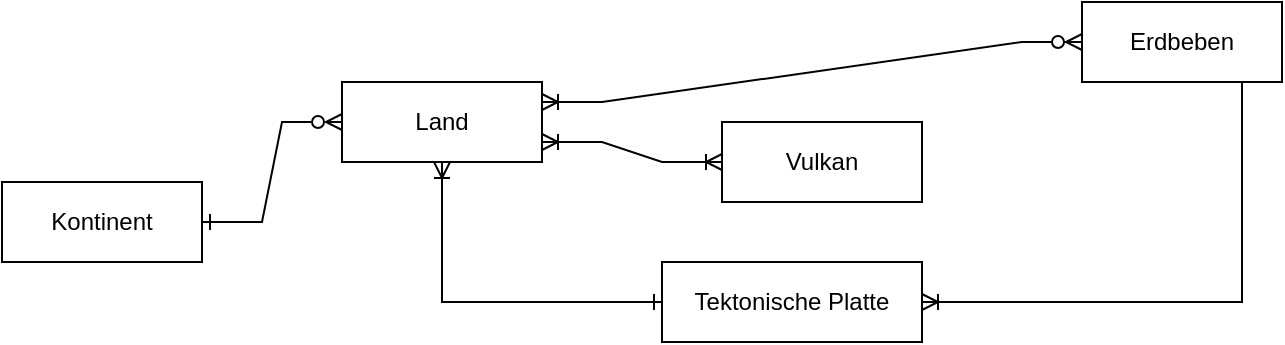 <mxfile version="25.0.1" pages="2">
  <diagram id="R2lEEEUBdFMjLlhIrx00" name="Page-1">
    <mxGraphModel dx="1434" dy="790" grid="1" gridSize="10" guides="1" tooltips="1" connect="1" arrows="1" fold="1" page="1" pageScale="1" pageWidth="850" pageHeight="1100" math="0" shadow="0" extFonts="Permanent Marker^https://fonts.googleapis.com/css?family=Permanent+Marker">
      <root>
        <mxCell id="0" />
        <mxCell id="1" parent="0" />
        <mxCell id="qEsXxbuKAK9Z8JghHyes-1" value="Kontinent" style="whiteSpace=wrap;html=1;align=center;" parent="1" vertex="1">
          <mxGeometry x="90" y="140" width="100" height="40" as="geometry" />
        </mxCell>
        <mxCell id="qEsXxbuKAK9Z8JghHyes-2" value="Erdbeben" style="whiteSpace=wrap;html=1;align=center;" parent="1" vertex="1">
          <mxGeometry x="630" y="50" width="100" height="40" as="geometry" />
        </mxCell>
        <mxCell id="qEsXxbuKAK9Z8JghHyes-11" value="Tektonische Platte" style="whiteSpace=wrap;html=1;align=center;" parent="1" vertex="1">
          <mxGeometry x="420" y="180" width="130" height="40" as="geometry" />
        </mxCell>
        <mxCell id="qEsXxbuKAK9Z8JghHyes-12" value="Land" style="whiteSpace=wrap;html=1;align=center;" parent="1" vertex="1">
          <mxGeometry x="260" y="90" width="100" height="40" as="geometry" />
        </mxCell>
        <mxCell id="qEsXxbuKAK9Z8JghHyes-13" value="Vulkan" style="whiteSpace=wrap;html=1;align=center;" parent="1" vertex="1">
          <mxGeometry x="450" y="110" width="100" height="40" as="geometry" />
        </mxCell>
        <mxCell id="qEsXxbuKAK9Z8JghHyes-14" value="" style="edgeStyle=entityRelationEdgeStyle;fontSize=12;html=1;endArrow=ERzeroToMany;endFill=0;rounded=0;entryX=0;entryY=0.5;entryDx=0;entryDy=0;startArrow=ERone;startFill=0;" parent="1" target="qEsXxbuKAK9Z8JghHyes-12" edge="1">
          <mxGeometry width="100" height="100" relative="1" as="geometry">
            <mxPoint x="190" y="160" as="sourcePoint" />
            <mxPoint x="470" y="120" as="targetPoint" />
          </mxGeometry>
        </mxCell>
        <mxCell id="qEsXxbuKAK9Z8JghHyes-15" value="" style="edgeStyle=entityRelationEdgeStyle;fontSize=12;html=1;endArrow=ERzeroToMany;endFill=1;rounded=0;exitX=1;exitY=0.25;exitDx=0;exitDy=0;entryX=0;entryY=0.5;entryDx=0;entryDy=0;startArrow=ERoneToMany;startFill=0;" parent="1" source="qEsXxbuKAK9Z8JghHyes-12" target="qEsXxbuKAK9Z8JghHyes-2" edge="1">
          <mxGeometry width="100" height="100" relative="1" as="geometry">
            <mxPoint x="360" y="110" as="sourcePoint" />
            <mxPoint x="430" y="60" as="targetPoint" />
            <Array as="points">
              <mxPoint x="400" y="95" />
            </Array>
          </mxGeometry>
        </mxCell>
        <mxCell id="qEsXxbuKAK9Z8JghHyes-16" value="" style="edgeStyle=entityRelationEdgeStyle;fontSize=12;html=1;endArrow=ERoneToMany;startArrow=ERoneToMany;rounded=0;entryX=0;entryY=0.5;entryDx=0;entryDy=0;exitX=1;exitY=0.75;exitDx=0;exitDy=0;startFill=0;endFill=0;" parent="1" source="qEsXxbuKAK9Z8JghHyes-12" target="qEsXxbuKAK9Z8JghHyes-13" edge="1">
          <mxGeometry width="100" height="100" relative="1" as="geometry">
            <mxPoint x="360" y="110" as="sourcePoint" />
            <mxPoint x="470" y="120" as="targetPoint" />
          </mxGeometry>
        </mxCell>
        <mxCell id="qEsXxbuKAK9Z8JghHyes-19" value="" style="edgeStyle=entityRelationEdgeStyle;fontSize=12;html=1;endArrow=ERoneToMany;rounded=0;entryX=1;entryY=0.5;entryDx=0;entryDy=0;" parent="1" target="qEsXxbuKAK9Z8JghHyes-11" edge="1">
          <mxGeometry width="100" height="100" relative="1" as="geometry">
            <mxPoint x="680" y="90" as="sourcePoint" />
            <mxPoint x="470" y="120" as="targetPoint" />
          </mxGeometry>
        </mxCell>
        <mxCell id="qEsXxbuKAK9Z8JghHyes-20" value="" style="edgeStyle=orthogonalEdgeStyle;fontSize=12;html=1;endArrow=ERone;endFill=1;rounded=0;entryX=0;entryY=0.5;entryDx=0;entryDy=0;startArrow=ERoneToMany;startFill=0;exitX=0.5;exitY=1;exitDx=0;exitDy=0;" parent="1" source="qEsXxbuKAK9Z8JghHyes-12" target="qEsXxbuKAK9Z8JghHyes-11" edge="1">
          <mxGeometry width="100" height="100" relative="1" as="geometry">
            <mxPoint x="300" y="150" as="sourcePoint" />
            <mxPoint x="470" y="120" as="targetPoint" />
          </mxGeometry>
        </mxCell>
      </root>
    </mxGraphModel>
  </diagram>
  <diagram id="IoZfK5xxlQvW1gmnpVsk" name="Page-2">
    <mxGraphModel dx="1434" dy="790" grid="1" gridSize="10" guides="1" tooltips="1" connect="1" arrows="1" fold="1" page="1" pageScale="1" pageWidth="850" pageHeight="1100" math="0" shadow="0">
      <root>
        <mxCell id="0" />
        <mxCell id="1" parent="0" />
        <mxCell id="6RDckkp8SDs_2lD_j28F-1" value="Kontinent" style="shape=table;startSize=30;container=1;collapsible=1;childLayout=tableLayout;fixedRows=1;rowLines=0;fontStyle=1;align=center;resizeLast=1;html=1;" vertex="1" parent="1">
          <mxGeometry x="60" y="90" width="180" height="150" as="geometry" />
        </mxCell>
        <mxCell id="6RDckkp8SDs_2lD_j28F-2" value="" style="shape=tableRow;horizontal=0;startSize=0;swimlaneHead=0;swimlaneBody=0;fillColor=none;collapsible=0;dropTarget=0;points=[[0,0.5],[1,0.5]];portConstraint=eastwest;top=0;left=0;right=0;bottom=1;" vertex="1" parent="6RDckkp8SDs_2lD_j28F-1">
          <mxGeometry y="30" width="180" height="30" as="geometry" />
        </mxCell>
        <mxCell id="6RDckkp8SDs_2lD_j28F-3" value="PK" style="shape=partialRectangle;connectable=0;fillColor=none;top=0;left=0;bottom=0;right=0;fontStyle=1;overflow=hidden;whiteSpace=wrap;html=1;" vertex="1" parent="6RDckkp8SDs_2lD_j28F-2">
          <mxGeometry width="30" height="30" as="geometry">
            <mxRectangle width="30" height="30" as="alternateBounds" />
          </mxGeometry>
        </mxCell>
        <mxCell id="6RDckkp8SDs_2lD_j28F-4" value="kontinent_id" style="shape=partialRectangle;connectable=0;fillColor=none;top=0;left=0;bottom=0;right=0;align=left;spacingLeft=6;fontStyle=5;overflow=hidden;whiteSpace=wrap;html=1;" vertex="1" parent="6RDckkp8SDs_2lD_j28F-2">
          <mxGeometry x="30" width="150" height="30" as="geometry">
            <mxRectangle width="150" height="30" as="alternateBounds" />
          </mxGeometry>
        </mxCell>
        <mxCell id="6RDckkp8SDs_2lD_j28F-5" value="" style="shape=tableRow;horizontal=0;startSize=0;swimlaneHead=0;swimlaneBody=0;fillColor=none;collapsible=0;dropTarget=0;points=[[0,0.5],[1,0.5]];portConstraint=eastwest;top=0;left=0;right=0;bottom=0;" vertex="1" parent="6RDckkp8SDs_2lD_j28F-1">
          <mxGeometry y="60" width="180" height="30" as="geometry" />
        </mxCell>
        <mxCell id="6RDckkp8SDs_2lD_j28F-6" value="" style="shape=partialRectangle;connectable=0;fillColor=none;top=0;left=0;bottom=0;right=0;editable=1;overflow=hidden;whiteSpace=wrap;html=1;" vertex="1" parent="6RDckkp8SDs_2lD_j28F-5">
          <mxGeometry width="30" height="30" as="geometry">
            <mxRectangle width="30" height="30" as="alternateBounds" />
          </mxGeometry>
        </mxCell>
        <mxCell id="6RDckkp8SDs_2lD_j28F-7" value="name" style="shape=partialRectangle;connectable=0;fillColor=none;top=0;left=0;bottom=0;right=0;align=left;spacingLeft=6;overflow=hidden;whiteSpace=wrap;html=1;" vertex="1" parent="6RDckkp8SDs_2lD_j28F-5">
          <mxGeometry x="30" width="150" height="30" as="geometry">
            <mxRectangle width="150" height="30" as="alternateBounds" />
          </mxGeometry>
        </mxCell>
        <mxCell id="6RDckkp8SDs_2lD_j28F-8" value="" style="shape=tableRow;horizontal=0;startSize=0;swimlaneHead=0;swimlaneBody=0;fillColor=none;collapsible=0;dropTarget=0;points=[[0,0.5],[1,0.5]];portConstraint=eastwest;top=0;left=0;right=0;bottom=0;" vertex="1" parent="6RDckkp8SDs_2lD_j28F-1">
          <mxGeometry y="90" width="180" height="30" as="geometry" />
        </mxCell>
        <mxCell id="6RDckkp8SDs_2lD_j28F-9" value="" style="shape=partialRectangle;connectable=0;fillColor=none;top=0;left=0;bottom=0;right=0;editable=1;overflow=hidden;whiteSpace=wrap;html=1;" vertex="1" parent="6RDckkp8SDs_2lD_j28F-8">
          <mxGeometry width="30" height="30" as="geometry">
            <mxRectangle width="30" height="30" as="alternateBounds" />
          </mxGeometry>
        </mxCell>
        <mxCell id="6RDckkp8SDs_2lD_j28F-10" value="groesse" style="shape=partialRectangle;connectable=0;fillColor=none;top=0;left=0;bottom=0;right=0;align=left;spacingLeft=6;overflow=hidden;whiteSpace=wrap;html=1;" vertex="1" parent="6RDckkp8SDs_2lD_j28F-8">
          <mxGeometry x="30" width="150" height="30" as="geometry">
            <mxRectangle width="150" height="30" as="alternateBounds" />
          </mxGeometry>
        </mxCell>
        <mxCell id="6RDckkp8SDs_2lD_j28F-11" value="" style="shape=tableRow;horizontal=0;startSize=0;swimlaneHead=0;swimlaneBody=0;fillColor=none;collapsible=0;dropTarget=0;points=[[0,0.5],[1,0.5]];portConstraint=eastwest;top=0;left=0;right=0;bottom=0;" vertex="1" parent="6RDckkp8SDs_2lD_j28F-1">
          <mxGeometry y="120" width="180" height="30" as="geometry" />
        </mxCell>
        <mxCell id="6RDckkp8SDs_2lD_j28F-12" value="" style="shape=partialRectangle;connectable=0;fillColor=none;top=0;left=0;bottom=0;right=0;editable=1;overflow=hidden;whiteSpace=wrap;html=1;" vertex="1" parent="6RDckkp8SDs_2lD_j28F-11">
          <mxGeometry width="30" height="30" as="geometry">
            <mxRectangle width="30" height="30" as="alternateBounds" />
          </mxGeometry>
        </mxCell>
        <mxCell id="6RDckkp8SDs_2lD_j28F-13" value="" style="shape=partialRectangle;connectable=0;fillColor=none;top=0;left=0;bottom=0;right=0;align=left;spacingLeft=6;overflow=hidden;whiteSpace=wrap;html=1;" vertex="1" parent="6RDckkp8SDs_2lD_j28F-11">
          <mxGeometry x="30" width="150" height="30" as="geometry">
            <mxRectangle width="150" height="30" as="alternateBounds" />
          </mxGeometry>
        </mxCell>
        <mxCell id="6RDckkp8SDs_2lD_j28F-14" value="Land" style="shape=table;startSize=30;container=1;collapsible=1;childLayout=tableLayout;fixedRows=1;rowLines=0;fontStyle=1;align=center;resizeLast=1;html=1;" vertex="1" parent="1">
          <mxGeometry x="340" y="70" width="180" height="180" as="geometry" />
        </mxCell>
        <mxCell id="6RDckkp8SDs_2lD_j28F-15" value="" style="shape=tableRow;horizontal=0;startSize=0;swimlaneHead=0;swimlaneBody=0;fillColor=none;collapsible=0;dropTarget=0;points=[[0,0.5],[1,0.5]];portConstraint=eastwest;top=0;left=0;right=0;bottom=1;" vertex="1" parent="6RDckkp8SDs_2lD_j28F-14">
          <mxGeometry y="30" width="180" height="30" as="geometry" />
        </mxCell>
        <mxCell id="6RDckkp8SDs_2lD_j28F-16" value="PK" style="shape=partialRectangle;connectable=0;fillColor=none;top=0;left=0;bottom=0;right=0;fontStyle=1;overflow=hidden;whiteSpace=wrap;html=1;" vertex="1" parent="6RDckkp8SDs_2lD_j28F-15">
          <mxGeometry width="30" height="30" as="geometry">
            <mxRectangle width="30" height="30" as="alternateBounds" />
          </mxGeometry>
        </mxCell>
        <mxCell id="6RDckkp8SDs_2lD_j28F-17" value="land_id" style="shape=partialRectangle;connectable=0;fillColor=none;top=0;left=0;bottom=0;right=0;align=left;spacingLeft=6;fontStyle=5;overflow=hidden;whiteSpace=wrap;html=1;" vertex="1" parent="6RDckkp8SDs_2lD_j28F-15">
          <mxGeometry x="30" width="150" height="30" as="geometry">
            <mxRectangle width="150" height="30" as="alternateBounds" />
          </mxGeometry>
        </mxCell>
        <mxCell id="6RDckkp8SDs_2lD_j28F-18" value="" style="shape=tableRow;horizontal=0;startSize=0;swimlaneHead=0;swimlaneBody=0;fillColor=none;collapsible=0;dropTarget=0;points=[[0,0.5],[1,0.5]];portConstraint=eastwest;top=0;left=0;right=0;bottom=0;" vertex="1" parent="6RDckkp8SDs_2lD_j28F-14">
          <mxGeometry y="60" width="180" height="30" as="geometry" />
        </mxCell>
        <mxCell id="6RDckkp8SDs_2lD_j28F-19" value="" style="shape=partialRectangle;connectable=0;fillColor=none;top=0;left=0;bottom=0;right=0;editable=1;overflow=hidden;whiteSpace=wrap;html=1;" vertex="1" parent="6RDckkp8SDs_2lD_j28F-18">
          <mxGeometry width="30" height="30" as="geometry">
            <mxRectangle width="30" height="30" as="alternateBounds" />
          </mxGeometry>
        </mxCell>
        <mxCell id="6RDckkp8SDs_2lD_j28F-20" value="name" style="shape=partialRectangle;connectable=0;fillColor=none;top=0;left=0;bottom=0;right=0;align=left;spacingLeft=6;overflow=hidden;whiteSpace=wrap;html=1;" vertex="1" parent="6RDckkp8SDs_2lD_j28F-18">
          <mxGeometry x="30" width="150" height="30" as="geometry">
            <mxRectangle width="150" height="30" as="alternateBounds" />
          </mxGeometry>
        </mxCell>
        <mxCell id="6RDckkp8SDs_2lD_j28F-21" value="" style="shape=tableRow;horizontal=0;startSize=0;swimlaneHead=0;swimlaneBody=0;fillColor=none;collapsible=0;dropTarget=0;points=[[0,0.5],[1,0.5]];portConstraint=eastwest;top=0;left=0;right=0;bottom=0;" vertex="1" parent="6RDckkp8SDs_2lD_j28F-14">
          <mxGeometry y="90" width="180" height="30" as="geometry" />
        </mxCell>
        <mxCell id="6RDckkp8SDs_2lD_j28F-22" value="" style="shape=partialRectangle;connectable=0;fillColor=none;top=0;left=0;bottom=0;right=0;editable=1;overflow=hidden;whiteSpace=wrap;html=1;" vertex="1" parent="6RDckkp8SDs_2lD_j28F-21">
          <mxGeometry width="30" height="30" as="geometry">
            <mxRectangle width="30" height="30" as="alternateBounds" />
          </mxGeometry>
        </mxCell>
        <mxCell id="6RDckkp8SDs_2lD_j28F-23" value="flaeche" style="shape=partialRectangle;connectable=0;fillColor=none;top=0;left=0;bottom=0;right=0;align=left;spacingLeft=6;overflow=hidden;whiteSpace=wrap;html=1;" vertex="1" parent="6RDckkp8SDs_2lD_j28F-21">
          <mxGeometry x="30" width="150" height="30" as="geometry">
            <mxRectangle width="150" height="30" as="alternateBounds" />
          </mxGeometry>
        </mxCell>
        <mxCell id="6RDckkp8SDs_2lD_j28F-24" value="" style="shape=tableRow;horizontal=0;startSize=0;swimlaneHead=0;swimlaneBody=0;fillColor=none;collapsible=0;dropTarget=0;points=[[0,0.5],[1,0.5]];portConstraint=eastwest;top=0;left=0;right=0;bottom=0;" vertex="1" parent="6RDckkp8SDs_2lD_j28F-14">
          <mxGeometry y="120" width="180" height="30" as="geometry" />
        </mxCell>
        <mxCell id="6RDckkp8SDs_2lD_j28F-25" value="" style="shape=partialRectangle;connectable=0;fillColor=none;top=0;left=0;bottom=0;right=0;editable=1;overflow=hidden;whiteSpace=wrap;html=1;" vertex="1" parent="6RDckkp8SDs_2lD_j28F-24">
          <mxGeometry width="30" height="30" as="geometry">
            <mxRectangle width="30" height="30" as="alternateBounds" />
          </mxGeometry>
        </mxCell>
        <mxCell id="6RDckkp8SDs_2lD_j28F-26" value="kontinent_id" style="shape=partialRectangle;connectable=0;fillColor=none;top=0;left=0;bottom=0;right=0;align=left;spacingLeft=6;overflow=hidden;whiteSpace=wrap;html=1;" vertex="1" parent="6RDckkp8SDs_2lD_j28F-24">
          <mxGeometry x="30" width="150" height="30" as="geometry">
            <mxRectangle width="150" height="30" as="alternateBounds" />
          </mxGeometry>
        </mxCell>
        <mxCell id="6RDckkp8SDs_2lD_j28F-27" value="" style="edgeStyle=entityRelationEdgeStyle;fontSize=12;html=1;endArrow=ERzeroToMany;endFill=0;rounded=0;startArrow=ERone;startFill=0;" edge="1" parent="1">
          <mxGeometry width="100" height="100" relative="1" as="geometry">
            <mxPoint x="240" y="140" as="sourcePoint" />
            <mxPoint x="340" y="210" as="targetPoint" />
          </mxGeometry>
        </mxCell>
        <mxCell id="6RDckkp8SDs_2lD_j28F-28" value="FK" style="shape=partialRectangle;connectable=0;fillColor=none;top=0;left=0;bottom=0;right=0;fontStyle=1;overflow=hidden;whiteSpace=wrap;html=1;" vertex="1" parent="1">
          <mxGeometry x="340" y="190" width="30" height="30" as="geometry">
            <mxRectangle width="30" height="30" as="alternateBounds" />
          </mxGeometry>
        </mxCell>
        <mxCell id="6RDckkp8SDs_2lD_j28F-29" value="Tektonische Platte" style="shape=table;startSize=30;container=1;collapsible=1;childLayout=tableLayout;fixedRows=1;rowLines=0;fontStyle=1;align=center;resizeLast=1;html=1;" vertex="1" parent="1">
          <mxGeometry x="430" y="400" width="180" height="150" as="geometry" />
        </mxCell>
        <mxCell id="6RDckkp8SDs_2lD_j28F-30" value="" style="shape=tableRow;horizontal=0;startSize=0;swimlaneHead=0;swimlaneBody=0;fillColor=none;collapsible=0;dropTarget=0;points=[[0,0.5],[1,0.5]];portConstraint=eastwest;top=0;left=0;right=0;bottom=1;" vertex="1" parent="6RDckkp8SDs_2lD_j28F-29">
          <mxGeometry y="30" width="180" height="30" as="geometry" />
        </mxCell>
        <mxCell id="6RDckkp8SDs_2lD_j28F-31" value="PK" style="shape=partialRectangle;connectable=0;fillColor=none;top=0;left=0;bottom=0;right=0;fontStyle=1;overflow=hidden;whiteSpace=wrap;html=1;" vertex="1" parent="6RDckkp8SDs_2lD_j28F-30">
          <mxGeometry width="30" height="30" as="geometry">
            <mxRectangle width="30" height="30" as="alternateBounds" />
          </mxGeometry>
        </mxCell>
        <mxCell id="6RDckkp8SDs_2lD_j28F-32" value="tektonische_platte_id" style="shape=partialRectangle;connectable=0;fillColor=none;top=0;left=0;bottom=0;right=0;align=left;spacingLeft=6;fontStyle=5;overflow=hidden;whiteSpace=wrap;html=1;" vertex="1" parent="6RDckkp8SDs_2lD_j28F-30">
          <mxGeometry x="30" width="150" height="30" as="geometry">
            <mxRectangle width="150" height="30" as="alternateBounds" />
          </mxGeometry>
        </mxCell>
        <mxCell id="6RDckkp8SDs_2lD_j28F-33" value="" style="shape=tableRow;horizontal=0;startSize=0;swimlaneHead=0;swimlaneBody=0;fillColor=none;collapsible=0;dropTarget=0;points=[[0,0.5],[1,0.5]];portConstraint=eastwest;top=0;left=0;right=0;bottom=0;" vertex="1" parent="6RDckkp8SDs_2lD_j28F-29">
          <mxGeometry y="60" width="180" height="30" as="geometry" />
        </mxCell>
        <mxCell id="6RDckkp8SDs_2lD_j28F-34" value="" style="shape=partialRectangle;connectable=0;fillColor=none;top=0;left=0;bottom=0;right=0;editable=1;overflow=hidden;whiteSpace=wrap;html=1;" vertex="1" parent="6RDckkp8SDs_2lD_j28F-33">
          <mxGeometry width="30" height="30" as="geometry">
            <mxRectangle width="30" height="30" as="alternateBounds" />
          </mxGeometry>
        </mxCell>
        <mxCell id="6RDckkp8SDs_2lD_j28F-35" value="groesse" style="shape=partialRectangle;connectable=0;fillColor=none;top=0;left=0;bottom=0;right=0;align=left;spacingLeft=6;overflow=hidden;whiteSpace=wrap;html=1;" vertex="1" parent="6RDckkp8SDs_2lD_j28F-33">
          <mxGeometry x="30" width="150" height="30" as="geometry">
            <mxRectangle width="150" height="30" as="alternateBounds" />
          </mxGeometry>
        </mxCell>
        <mxCell id="6RDckkp8SDs_2lD_j28F-36" value="" style="shape=tableRow;horizontal=0;startSize=0;swimlaneHead=0;swimlaneBody=0;fillColor=none;collapsible=0;dropTarget=0;points=[[0,0.5],[1,0.5]];portConstraint=eastwest;top=0;left=0;right=0;bottom=0;" vertex="1" parent="6RDckkp8SDs_2lD_j28F-29">
          <mxGeometry y="90" width="180" height="30" as="geometry" />
        </mxCell>
        <mxCell id="6RDckkp8SDs_2lD_j28F-37" value="" style="shape=partialRectangle;connectable=0;fillColor=none;top=0;left=0;bottom=0;right=0;editable=1;overflow=hidden;whiteSpace=wrap;html=1;" vertex="1" parent="6RDckkp8SDs_2lD_j28F-36">
          <mxGeometry width="30" height="30" as="geometry">
            <mxRectangle width="30" height="30" as="alternateBounds" />
          </mxGeometry>
        </mxCell>
        <mxCell id="6RDckkp8SDs_2lD_j28F-38" value="dicke" style="shape=partialRectangle;connectable=0;fillColor=none;top=0;left=0;bottom=0;right=0;align=left;spacingLeft=6;overflow=hidden;whiteSpace=wrap;html=1;" vertex="1" parent="6RDckkp8SDs_2lD_j28F-36">
          <mxGeometry x="30" width="150" height="30" as="geometry">
            <mxRectangle width="150" height="30" as="alternateBounds" />
          </mxGeometry>
        </mxCell>
        <mxCell id="6RDckkp8SDs_2lD_j28F-39" value="" style="shape=tableRow;horizontal=0;startSize=0;swimlaneHead=0;swimlaneBody=0;fillColor=none;collapsible=0;dropTarget=0;points=[[0,0.5],[1,0.5]];portConstraint=eastwest;top=0;left=0;right=0;bottom=0;" vertex="1" parent="6RDckkp8SDs_2lD_j28F-29">
          <mxGeometry y="120" width="180" height="30" as="geometry" />
        </mxCell>
        <mxCell id="6RDckkp8SDs_2lD_j28F-40" value="" style="shape=partialRectangle;connectable=0;fillColor=none;top=0;left=0;bottom=0;right=0;editable=1;overflow=hidden;whiteSpace=wrap;html=1;" vertex="1" parent="6RDckkp8SDs_2lD_j28F-39">
          <mxGeometry width="30" height="30" as="geometry">
            <mxRectangle width="30" height="30" as="alternateBounds" />
          </mxGeometry>
        </mxCell>
        <mxCell id="6RDckkp8SDs_2lD_j28F-41" value="Row 3" style="shape=partialRectangle;connectable=0;fillColor=none;top=0;left=0;bottom=0;right=0;align=left;spacingLeft=6;overflow=hidden;whiteSpace=wrap;html=1;" vertex="1" parent="6RDckkp8SDs_2lD_j28F-39">
          <mxGeometry x="30" width="150" height="30" as="geometry">
            <mxRectangle width="150" height="30" as="alternateBounds" />
          </mxGeometry>
        </mxCell>
        <mxCell id="6RDckkp8SDs_2lD_j28F-42" value="tektonische_platte_id" style="shape=partialRectangle;connectable=0;fillColor=none;top=0;left=0;bottom=0;right=0;align=left;spacingLeft=6;overflow=hidden;whiteSpace=wrap;html=1;" vertex="1" parent="1">
          <mxGeometry x="370" y="220" width="150" height="30" as="geometry">
            <mxRectangle width="150" height="30" as="alternateBounds" />
          </mxGeometry>
        </mxCell>
        <mxCell id="6RDckkp8SDs_2lD_j28F-43" value="Erdbeben" style="shape=table;startSize=30;container=1;collapsible=1;childLayout=tableLayout;fixedRows=1;rowLines=0;fontStyle=1;align=center;resizeLast=1;html=1;" vertex="1" parent="1">
          <mxGeometry x="650" y="220" width="180" height="150" as="geometry" />
        </mxCell>
        <mxCell id="6RDckkp8SDs_2lD_j28F-44" value="" style="shape=tableRow;horizontal=0;startSize=0;swimlaneHead=0;swimlaneBody=0;fillColor=none;collapsible=0;dropTarget=0;points=[[0,0.5],[1,0.5]];portConstraint=eastwest;top=0;left=0;right=0;bottom=1;" vertex="1" parent="6RDckkp8SDs_2lD_j28F-43">
          <mxGeometry y="30" width="180" height="30" as="geometry" />
        </mxCell>
        <mxCell id="6RDckkp8SDs_2lD_j28F-45" value="PK" style="shape=partialRectangle;connectable=0;fillColor=none;top=0;left=0;bottom=0;right=0;fontStyle=1;overflow=hidden;whiteSpace=wrap;html=1;" vertex="1" parent="6RDckkp8SDs_2lD_j28F-44">
          <mxGeometry width="30" height="30" as="geometry">
            <mxRectangle width="30" height="30" as="alternateBounds" />
          </mxGeometry>
        </mxCell>
        <mxCell id="6RDckkp8SDs_2lD_j28F-46" value="erdbebn_id" style="shape=partialRectangle;connectable=0;fillColor=none;top=0;left=0;bottom=0;right=0;align=left;spacingLeft=6;fontStyle=5;overflow=hidden;whiteSpace=wrap;html=1;" vertex="1" parent="6RDckkp8SDs_2lD_j28F-44">
          <mxGeometry x="30" width="150" height="30" as="geometry">
            <mxRectangle width="150" height="30" as="alternateBounds" />
          </mxGeometry>
        </mxCell>
        <mxCell id="6RDckkp8SDs_2lD_j28F-47" value="" style="shape=tableRow;horizontal=0;startSize=0;swimlaneHead=0;swimlaneBody=0;fillColor=none;collapsible=0;dropTarget=0;points=[[0,0.5],[1,0.5]];portConstraint=eastwest;top=0;left=0;right=0;bottom=0;" vertex="1" parent="6RDckkp8SDs_2lD_j28F-43">
          <mxGeometry y="60" width="180" height="30" as="geometry" />
        </mxCell>
        <mxCell id="6RDckkp8SDs_2lD_j28F-48" value="" style="shape=partialRectangle;connectable=0;fillColor=none;top=0;left=0;bottom=0;right=0;editable=1;overflow=hidden;whiteSpace=wrap;html=1;" vertex="1" parent="6RDckkp8SDs_2lD_j28F-47">
          <mxGeometry width="30" height="30" as="geometry">
            <mxRectangle width="30" height="30" as="alternateBounds" />
          </mxGeometry>
        </mxCell>
        <mxCell id="6RDckkp8SDs_2lD_j28F-49" value="date" style="shape=partialRectangle;connectable=0;fillColor=none;top=0;left=0;bottom=0;right=0;align=left;spacingLeft=6;overflow=hidden;whiteSpace=wrap;html=1;" vertex="1" parent="6RDckkp8SDs_2lD_j28F-47">
          <mxGeometry x="30" width="150" height="30" as="geometry">
            <mxRectangle width="150" height="30" as="alternateBounds" />
          </mxGeometry>
        </mxCell>
        <mxCell id="6RDckkp8SDs_2lD_j28F-50" value="" style="shape=tableRow;horizontal=0;startSize=0;swimlaneHead=0;swimlaneBody=0;fillColor=none;collapsible=0;dropTarget=0;points=[[0,0.5],[1,0.5]];portConstraint=eastwest;top=0;left=0;right=0;bottom=0;" vertex="1" parent="6RDckkp8SDs_2lD_j28F-43">
          <mxGeometry y="90" width="180" height="30" as="geometry" />
        </mxCell>
        <mxCell id="6RDckkp8SDs_2lD_j28F-51" value="" style="shape=partialRectangle;connectable=0;fillColor=none;top=0;left=0;bottom=0;right=0;editable=1;overflow=hidden;whiteSpace=wrap;html=1;" vertex="1" parent="6RDckkp8SDs_2lD_j28F-50">
          <mxGeometry width="30" height="30" as="geometry">
            <mxRectangle width="30" height="30" as="alternateBounds" />
          </mxGeometry>
        </mxCell>
        <mxCell id="6RDckkp8SDs_2lD_j28F-52" value="strength" style="shape=partialRectangle;connectable=0;fillColor=none;top=0;left=0;bottom=0;right=0;align=left;spacingLeft=6;overflow=hidden;whiteSpace=wrap;html=1;" vertex="1" parent="6RDckkp8SDs_2lD_j28F-50">
          <mxGeometry x="30" width="150" height="30" as="geometry">
            <mxRectangle width="150" height="30" as="alternateBounds" />
          </mxGeometry>
        </mxCell>
        <mxCell id="6RDckkp8SDs_2lD_j28F-53" value="" style="shape=tableRow;horizontal=0;startSize=0;swimlaneHead=0;swimlaneBody=0;fillColor=none;collapsible=0;dropTarget=0;points=[[0,0.5],[1,0.5]];portConstraint=eastwest;top=0;left=0;right=0;bottom=0;" vertex="1" parent="6RDckkp8SDs_2lD_j28F-43">
          <mxGeometry y="120" width="180" height="30" as="geometry" />
        </mxCell>
        <mxCell id="6RDckkp8SDs_2lD_j28F-54" value="" style="shape=partialRectangle;connectable=0;fillColor=none;top=0;left=0;bottom=0;right=0;editable=1;overflow=hidden;whiteSpace=wrap;html=1;" vertex="1" parent="6RDckkp8SDs_2lD_j28F-53">
          <mxGeometry width="30" height="30" as="geometry">
            <mxRectangle width="30" height="30" as="alternateBounds" />
          </mxGeometry>
        </mxCell>
        <mxCell id="6RDckkp8SDs_2lD_j28F-55" value="&lt;i&gt;&lt;b&gt;tektonische_platte_id&lt;/b&gt;&lt;/i&gt;" style="shape=partialRectangle;connectable=0;fillColor=none;top=0;left=0;bottom=0;right=0;align=left;spacingLeft=6;overflow=hidden;whiteSpace=wrap;html=1;" vertex="1" parent="6RDckkp8SDs_2lD_j28F-53">
          <mxGeometry x="30" width="150" height="30" as="geometry">
            <mxRectangle width="150" height="30" as="alternateBounds" />
          </mxGeometry>
        </mxCell>
        <mxCell id="6RDckkp8SDs_2lD_j28F-56" value="FK" style="shape=partialRectangle;connectable=0;fillColor=none;top=0;left=0;bottom=0;right=0;fontStyle=1;overflow=hidden;whiteSpace=wrap;html=1;" vertex="1" parent="1">
          <mxGeometry x="650" y="340" width="30" height="30" as="geometry">
            <mxRectangle width="30" height="30" as="alternateBounds" />
          </mxGeometry>
        </mxCell>
        <mxCell id="6RDckkp8SDs_2lD_j28F-57" value="" style="edgeStyle=elbowEdgeStyle;fontSize=12;html=1;endArrow=ERoneToMany;rounded=0;entryX=1;entryY=0.5;entryDx=0;entryDy=0;exitX=1;exitY=0.5;exitDx=0;exitDy=0;" edge="1" parent="1" source="6RDckkp8SDs_2lD_j28F-53" target="6RDckkp8SDs_2lD_j28F-30">
          <mxGeometry width="100" height="100" relative="1" as="geometry">
            <mxPoint x="810" y="220" as="sourcePoint" />
            <mxPoint x="680" y="330" as="targetPoint" />
            <Array as="points">
              <mxPoint x="840" y="330" />
            </Array>
          </mxGeometry>
        </mxCell>
        <mxCell id="6RDckkp8SDs_2lD_j28F-58" value="hat_erdbeben" style="shape=table;startSize=30;container=1;collapsible=1;childLayout=tableLayout;fixedRows=1;rowLines=0;fontStyle=1;align=center;resizeLast=1;html=1;" vertex="1" parent="1">
          <mxGeometry x="590" y="10" width="180" height="120" as="geometry" />
        </mxCell>
        <mxCell id="6RDckkp8SDs_2lD_j28F-59" value="" style="shape=tableRow;horizontal=0;startSize=0;swimlaneHead=0;swimlaneBody=0;fillColor=none;collapsible=0;dropTarget=0;points=[[0,0.5],[1,0.5]];portConstraint=eastwest;top=0;left=0;right=0;bottom=1;" vertex="1" parent="6RDckkp8SDs_2lD_j28F-58">
          <mxGeometry y="30" width="180" height="30" as="geometry" />
        </mxCell>
        <mxCell id="6RDckkp8SDs_2lD_j28F-60" value="PK" style="shape=partialRectangle;connectable=0;fillColor=none;top=0;left=0;bottom=0;right=0;fontStyle=1;overflow=hidden;whiteSpace=wrap;html=1;" vertex="1" parent="6RDckkp8SDs_2lD_j28F-59">
          <mxGeometry width="30" height="30" as="geometry">
            <mxRectangle width="30" height="30" as="alternateBounds" />
          </mxGeometry>
        </mxCell>
        <mxCell id="6RDckkp8SDs_2lD_j28F-61" value="hat_erdbeben_id" style="shape=partialRectangle;connectable=0;fillColor=none;top=0;left=0;bottom=0;right=0;align=left;spacingLeft=6;fontStyle=5;overflow=hidden;whiteSpace=wrap;html=1;" vertex="1" parent="6RDckkp8SDs_2lD_j28F-59">
          <mxGeometry x="30" width="150" height="30" as="geometry">
            <mxRectangle width="150" height="30" as="alternateBounds" />
          </mxGeometry>
        </mxCell>
        <mxCell id="6RDckkp8SDs_2lD_j28F-62" value="" style="shape=tableRow;horizontal=0;startSize=0;swimlaneHead=0;swimlaneBody=0;fillColor=none;collapsible=0;dropTarget=0;points=[[0,0.5],[1,0.5]];portConstraint=eastwest;top=0;left=0;right=0;bottom=0;" vertex="1" parent="6RDckkp8SDs_2lD_j28F-58">
          <mxGeometry y="60" width="180" height="30" as="geometry" />
        </mxCell>
        <mxCell id="6RDckkp8SDs_2lD_j28F-63" value="" style="shape=partialRectangle;connectable=0;fillColor=none;top=0;left=0;bottom=0;right=0;editable=1;overflow=hidden;whiteSpace=wrap;html=1;" vertex="1" parent="6RDckkp8SDs_2lD_j28F-62">
          <mxGeometry width="30" height="30" as="geometry">
            <mxRectangle width="30" height="30" as="alternateBounds" />
          </mxGeometry>
        </mxCell>
        <mxCell id="6RDckkp8SDs_2lD_j28F-64" value="land_id" style="shape=partialRectangle;connectable=0;fillColor=none;top=0;left=0;bottom=0;right=0;align=left;spacingLeft=6;overflow=hidden;whiteSpace=wrap;html=1;" vertex="1" parent="6RDckkp8SDs_2lD_j28F-62">
          <mxGeometry x="30" width="150" height="30" as="geometry">
            <mxRectangle width="150" height="30" as="alternateBounds" />
          </mxGeometry>
        </mxCell>
        <mxCell id="6RDckkp8SDs_2lD_j28F-65" value="" style="shape=tableRow;horizontal=0;startSize=0;swimlaneHead=0;swimlaneBody=0;fillColor=none;collapsible=0;dropTarget=0;points=[[0,0.5],[1,0.5]];portConstraint=eastwest;top=0;left=0;right=0;bottom=0;" vertex="1" parent="6RDckkp8SDs_2lD_j28F-58">
          <mxGeometry y="90" width="180" height="30" as="geometry" />
        </mxCell>
        <mxCell id="6RDckkp8SDs_2lD_j28F-66" value="" style="shape=partialRectangle;connectable=0;fillColor=none;top=0;left=0;bottom=0;right=0;editable=1;overflow=hidden;whiteSpace=wrap;html=1;" vertex="1" parent="6RDckkp8SDs_2lD_j28F-65">
          <mxGeometry width="30" height="30" as="geometry">
            <mxRectangle width="30" height="30" as="alternateBounds" />
          </mxGeometry>
        </mxCell>
        <mxCell id="6RDckkp8SDs_2lD_j28F-67" value="erdbeben_id" style="shape=partialRectangle;connectable=0;fillColor=none;top=0;left=0;bottom=0;right=0;align=left;spacingLeft=6;overflow=hidden;whiteSpace=wrap;html=1;" vertex="1" parent="6RDckkp8SDs_2lD_j28F-65">
          <mxGeometry x="30" width="150" height="30" as="geometry">
            <mxRectangle width="150" height="30" as="alternateBounds" />
          </mxGeometry>
        </mxCell>
        <mxCell id="6RDckkp8SDs_2lD_j28F-68" value="" style="edgeStyle=entityRelationEdgeStyle;fontSize=12;html=1;endArrow=ERoneToMany;endFill=0;rounded=0;exitX=0;exitY=0.5;exitDx=0;exitDy=0;startArrow=ERone;startFill=0;entryX=1;entryY=0.5;entryDx=0;entryDy=0;" edge="1" parent="1" source="6RDckkp8SDs_2lD_j28F-62" target="6RDckkp8SDs_2lD_j28F-15">
          <mxGeometry width="100" height="100" relative="1" as="geometry">
            <mxPoint x="520" y="240" as="sourcePoint" />
            <mxPoint x="590" y="230" as="targetPoint" />
            <Array as="points">
              <mxPoint x="560" y="235" />
            </Array>
          </mxGeometry>
        </mxCell>
        <mxCell id="6RDckkp8SDs_2lD_j28F-69" value="" style="edgeStyle=orthogonalEdgeStyle;fontSize=12;html=1;endArrow=ERone;endFill=1;rounded=0;startArrow=ERoneToMany;startFill=0;entryX=0;entryY=0.5;entryDx=0;entryDy=0;elbow=vertical;curved=1;" edge="1" parent="1" target="6RDckkp8SDs_2lD_j28F-30">
          <mxGeometry width="100" height="100" relative="1" as="geometry">
            <mxPoint x="340" y="240" as="sourcePoint" />
            <mxPoint x="270" y="480" as="targetPoint" />
            <Array as="points">
              <mxPoint x="260" y="240" />
              <mxPoint x="260" y="445" />
            </Array>
          </mxGeometry>
        </mxCell>
        <mxCell id="6RDckkp8SDs_2lD_j28F-70" value="" style="edgeStyle=orthogonalEdgeStyle;fontSize=12;html=1;endArrow=ERoneToMany;endFill=0;rounded=0;exitX=1;exitY=0.5;exitDx=0;exitDy=0;startArrow=ERone;startFill=0;entryX=0;entryY=0.5;entryDx=0;entryDy=0;curved=1;" edge="1" parent="1" source="6RDckkp8SDs_2lD_j28F-65" target="6RDckkp8SDs_2lD_j28F-44">
          <mxGeometry width="100" height="100" relative="1" as="geometry">
            <mxPoint x="620" y="190" as="sourcePoint" />
            <mxPoint x="550" y="220" as="targetPoint" />
            <Array as="points">
              <mxPoint x="830" y="115" />
              <mxPoint x="830" y="180" />
              <mxPoint x="580" y="180" />
              <mxPoint x="580" y="265" />
            </Array>
          </mxGeometry>
        </mxCell>
        <mxCell id="6RDckkp8SDs_2lD_j28F-71" value="Vulkan" style="shape=table;startSize=30;container=1;collapsible=1;childLayout=tableLayout;fixedRows=1;rowLines=0;fontStyle=1;align=center;resizeLast=1;html=1;" vertex="1" parent="1">
          <mxGeometry x="40" y="550" width="180" height="120" as="geometry" />
        </mxCell>
        <mxCell id="6RDckkp8SDs_2lD_j28F-72" value="" style="shape=tableRow;horizontal=0;startSize=0;swimlaneHead=0;swimlaneBody=0;fillColor=none;collapsible=0;dropTarget=0;points=[[0,0.5],[1,0.5]];portConstraint=eastwest;top=0;left=0;right=0;bottom=1;" vertex="1" parent="6RDckkp8SDs_2lD_j28F-71">
          <mxGeometry y="30" width="180" height="30" as="geometry" />
        </mxCell>
        <mxCell id="6RDckkp8SDs_2lD_j28F-73" value="PK" style="shape=partialRectangle;connectable=0;fillColor=none;top=0;left=0;bottom=0;right=0;fontStyle=1;overflow=hidden;whiteSpace=wrap;html=1;" vertex="1" parent="6RDckkp8SDs_2lD_j28F-72">
          <mxGeometry width="30" height="30" as="geometry">
            <mxRectangle width="30" height="30" as="alternateBounds" />
          </mxGeometry>
        </mxCell>
        <mxCell id="6RDckkp8SDs_2lD_j28F-74" value="vulkan_id" style="shape=partialRectangle;connectable=0;fillColor=none;top=0;left=0;bottom=0;right=0;align=left;spacingLeft=6;fontStyle=5;overflow=hidden;whiteSpace=wrap;html=1;" vertex="1" parent="6RDckkp8SDs_2lD_j28F-72">
          <mxGeometry x="30" width="150" height="30" as="geometry">
            <mxRectangle width="150" height="30" as="alternateBounds" />
          </mxGeometry>
        </mxCell>
        <mxCell id="6RDckkp8SDs_2lD_j28F-75" value="" style="shape=tableRow;horizontal=0;startSize=0;swimlaneHead=0;swimlaneBody=0;fillColor=none;collapsible=0;dropTarget=0;points=[[0,0.5],[1,0.5]];portConstraint=eastwest;top=0;left=0;right=0;bottom=0;" vertex="1" parent="6RDckkp8SDs_2lD_j28F-71">
          <mxGeometry y="60" width="180" height="30" as="geometry" />
        </mxCell>
        <mxCell id="6RDckkp8SDs_2lD_j28F-76" value="" style="shape=partialRectangle;connectable=0;fillColor=none;top=0;left=0;bottom=0;right=0;editable=1;overflow=hidden;whiteSpace=wrap;html=1;" vertex="1" parent="6RDckkp8SDs_2lD_j28F-75">
          <mxGeometry width="30" height="30" as="geometry">
            <mxRectangle width="30" height="30" as="alternateBounds" />
          </mxGeometry>
        </mxCell>
        <mxCell id="6RDckkp8SDs_2lD_j28F-77" value="height" style="shape=partialRectangle;connectable=0;fillColor=none;top=0;left=0;bottom=0;right=0;align=left;spacingLeft=6;overflow=hidden;whiteSpace=wrap;html=1;" vertex="1" parent="6RDckkp8SDs_2lD_j28F-75">
          <mxGeometry x="30" width="150" height="30" as="geometry">
            <mxRectangle width="150" height="30" as="alternateBounds" />
          </mxGeometry>
        </mxCell>
        <mxCell id="6RDckkp8SDs_2lD_j28F-78" value="" style="shape=tableRow;horizontal=0;startSize=0;swimlaneHead=0;swimlaneBody=0;fillColor=none;collapsible=0;dropTarget=0;points=[[0,0.5],[1,0.5]];portConstraint=eastwest;top=0;left=0;right=0;bottom=0;" vertex="1" parent="6RDckkp8SDs_2lD_j28F-71">
          <mxGeometry y="90" width="180" height="30" as="geometry" />
        </mxCell>
        <mxCell id="6RDckkp8SDs_2lD_j28F-79" value="" style="shape=partialRectangle;connectable=0;fillColor=none;top=0;left=0;bottom=0;right=0;editable=1;overflow=hidden;whiteSpace=wrap;html=1;" vertex="1" parent="6RDckkp8SDs_2lD_j28F-78">
          <mxGeometry width="30" height="30" as="geometry">
            <mxRectangle width="30" height="30" as="alternateBounds" />
          </mxGeometry>
        </mxCell>
        <mxCell id="6RDckkp8SDs_2lD_j28F-80" value="volume" style="shape=partialRectangle;connectable=0;fillColor=none;top=0;left=0;bottom=0;right=0;align=left;spacingLeft=6;overflow=hidden;whiteSpace=wrap;html=1;" vertex="1" parent="6RDckkp8SDs_2lD_j28F-78">
          <mxGeometry x="30" width="150" height="30" as="geometry">
            <mxRectangle width="150" height="30" as="alternateBounds" />
          </mxGeometry>
        </mxCell>
        <mxCell id="6RDckkp8SDs_2lD_j28F-81" value="FK" style="shape=partialRectangle;connectable=0;fillColor=none;top=0;left=0;bottom=0;right=0;fontStyle=1;overflow=hidden;whiteSpace=wrap;html=1;" vertex="1" parent="1">
          <mxGeometry x="590" y="100" width="30" height="30" as="geometry">
            <mxRectangle width="30" height="30" as="alternateBounds" />
          </mxGeometry>
        </mxCell>
        <mxCell id="6RDckkp8SDs_2lD_j28F-82" value="FK" style="shape=partialRectangle;connectable=0;fillColor=none;top=0;left=0;bottom=0;right=0;fontStyle=1;overflow=hidden;whiteSpace=wrap;html=1;" vertex="1" parent="1">
          <mxGeometry x="590" y="70" width="30" height="30" as="geometry">
            <mxRectangle width="30" height="30" as="alternateBounds" />
          </mxGeometry>
        </mxCell>
        <mxCell id="6RDckkp8SDs_2lD_j28F-83" value="hat_vulkan" style="shape=table;startSize=30;container=1;collapsible=1;childLayout=tableLayout;fixedRows=1;rowLines=0;fontStyle=1;align=center;resizeLast=1;html=1;" vertex="1" parent="1">
          <mxGeometry x="40" y="330" width="180" height="120" as="geometry" />
        </mxCell>
        <mxCell id="6RDckkp8SDs_2lD_j28F-84" value="" style="shape=tableRow;horizontal=0;startSize=0;swimlaneHead=0;swimlaneBody=0;fillColor=none;collapsible=0;dropTarget=0;points=[[0,0.5],[1,0.5]];portConstraint=eastwest;top=0;left=0;right=0;bottom=1;" vertex="1" parent="6RDckkp8SDs_2lD_j28F-83">
          <mxGeometry y="30" width="180" height="30" as="geometry" />
        </mxCell>
        <mxCell id="6RDckkp8SDs_2lD_j28F-85" value="PK" style="shape=partialRectangle;connectable=0;fillColor=none;top=0;left=0;bottom=0;right=0;fontStyle=1;overflow=hidden;whiteSpace=wrap;html=1;" vertex="1" parent="6RDckkp8SDs_2lD_j28F-84">
          <mxGeometry width="30" height="30" as="geometry">
            <mxRectangle width="30" height="30" as="alternateBounds" />
          </mxGeometry>
        </mxCell>
        <mxCell id="6RDckkp8SDs_2lD_j28F-86" value="hat_vulkan_id" style="shape=partialRectangle;connectable=0;fillColor=none;top=0;left=0;bottom=0;right=0;align=left;spacingLeft=6;fontStyle=5;overflow=hidden;whiteSpace=wrap;html=1;" vertex="1" parent="6RDckkp8SDs_2lD_j28F-84">
          <mxGeometry x="30" width="150" height="30" as="geometry">
            <mxRectangle width="150" height="30" as="alternateBounds" />
          </mxGeometry>
        </mxCell>
        <mxCell id="6RDckkp8SDs_2lD_j28F-87" value="" style="shape=tableRow;horizontal=0;startSize=0;swimlaneHead=0;swimlaneBody=0;fillColor=none;collapsible=0;dropTarget=0;points=[[0,0.5],[1,0.5]];portConstraint=eastwest;top=0;left=0;right=0;bottom=0;" vertex="1" parent="6RDckkp8SDs_2lD_j28F-83">
          <mxGeometry y="60" width="180" height="30" as="geometry" />
        </mxCell>
        <mxCell id="6RDckkp8SDs_2lD_j28F-88" value="" style="shape=partialRectangle;connectable=0;fillColor=none;top=0;left=0;bottom=0;right=0;editable=1;overflow=hidden;whiteSpace=wrap;html=1;" vertex="1" parent="6RDckkp8SDs_2lD_j28F-87">
          <mxGeometry width="30" height="30" as="geometry">
            <mxRectangle width="30" height="30" as="alternateBounds" />
          </mxGeometry>
        </mxCell>
        <mxCell id="6RDckkp8SDs_2lD_j28F-89" value="land_id" style="shape=partialRectangle;connectable=0;fillColor=none;top=0;left=0;bottom=0;right=0;align=left;spacingLeft=6;overflow=hidden;whiteSpace=wrap;html=1;" vertex="1" parent="6RDckkp8SDs_2lD_j28F-87">
          <mxGeometry x="30" width="150" height="30" as="geometry">
            <mxRectangle width="150" height="30" as="alternateBounds" />
          </mxGeometry>
        </mxCell>
        <mxCell id="6RDckkp8SDs_2lD_j28F-90" value="" style="shape=tableRow;horizontal=0;startSize=0;swimlaneHead=0;swimlaneBody=0;fillColor=none;collapsible=0;dropTarget=0;points=[[0,0.5],[1,0.5]];portConstraint=eastwest;top=0;left=0;right=0;bottom=0;" vertex="1" parent="6RDckkp8SDs_2lD_j28F-83">
          <mxGeometry y="90" width="180" height="30" as="geometry" />
        </mxCell>
        <mxCell id="6RDckkp8SDs_2lD_j28F-91" value="" style="shape=partialRectangle;connectable=0;fillColor=none;top=0;left=0;bottom=0;right=0;editable=1;overflow=hidden;whiteSpace=wrap;html=1;" vertex="1" parent="6RDckkp8SDs_2lD_j28F-90">
          <mxGeometry width="30" height="30" as="geometry">
            <mxRectangle width="30" height="30" as="alternateBounds" />
          </mxGeometry>
        </mxCell>
        <mxCell id="6RDckkp8SDs_2lD_j28F-92" value="vulkan_id" style="shape=partialRectangle;connectable=0;fillColor=none;top=0;left=0;bottom=0;right=0;align=left;spacingLeft=6;overflow=hidden;whiteSpace=wrap;html=1;" vertex="1" parent="6RDckkp8SDs_2lD_j28F-90">
          <mxGeometry x="30" width="150" height="30" as="geometry">
            <mxRectangle width="150" height="30" as="alternateBounds" />
          </mxGeometry>
        </mxCell>
        <mxCell id="6RDckkp8SDs_2lD_j28F-93" value="FK" style="shape=partialRectangle;connectable=0;fillColor=none;top=0;left=0;bottom=0;right=0;fontStyle=1;overflow=hidden;whiteSpace=wrap;html=1;" vertex="1" parent="1">
          <mxGeometry x="40" y="420" width="30" height="30" as="geometry">
            <mxRectangle width="30" height="30" as="alternateBounds" />
          </mxGeometry>
        </mxCell>
        <mxCell id="6RDckkp8SDs_2lD_j28F-94" value="FK" style="shape=partialRectangle;connectable=0;fillColor=none;top=0;left=0;bottom=0;right=0;fontStyle=1;overflow=hidden;whiteSpace=wrap;html=1;" vertex="1" parent="1">
          <mxGeometry x="40" y="390" width="30" height="30" as="geometry">
            <mxRectangle width="30" height="30" as="alternateBounds" />
          </mxGeometry>
        </mxCell>
        <mxCell id="6RDckkp8SDs_2lD_j28F-95" value="" style="edgeStyle=entityRelationEdgeStyle;fontSize=12;html=1;endArrow=ERone;startArrow=ERoneToMany;rounded=0;startFill=0;endFill=0;exitX=1;exitY=0.5;exitDx=0;exitDy=0;entryX=1;entryY=0.5;entryDx=0;entryDy=0;" edge="1" parent="1" source="6RDckkp8SDs_2lD_j28F-72" target="6RDckkp8SDs_2lD_j28F-90">
          <mxGeometry width="100" height="100" relative="1" as="geometry">
            <mxPoint x="260" y="540" as="sourcePoint" />
            <mxPoint x="350" y="370" as="targetPoint" />
            <Array as="points">
              <mxPoint x="280" y="320" />
              <mxPoint x="260" y="360" />
            </Array>
          </mxGeometry>
        </mxCell>
        <mxCell id="6RDckkp8SDs_2lD_j28F-96" value="" style="edgeStyle=entityRelationEdgeStyle;fontSize=12;html=1;endArrow=ERone;startArrow=ERoneToMany;rounded=0;startFill=0;endFill=0;entryX=1;entryY=0.5;entryDx=0;entryDy=0;exitX=0;exitY=0.5;exitDx=0;exitDy=0;" edge="1" parent="1" source="6RDckkp8SDs_2lD_j28F-15" target="6RDckkp8SDs_2lD_j28F-87">
          <mxGeometry width="100" height="100" relative="1" as="geometry">
            <mxPoint x="340" y="330" as="sourcePoint" />
            <mxPoint x="230" y="445" as="targetPoint" />
            <Array as="points">
              <mxPoint x="290" y="330" />
              <mxPoint x="270" y="370" />
            </Array>
          </mxGeometry>
        </mxCell>
        <mxCell id="hy3B562npq1zCbz-ZcJ--1" value="FK" style="shape=partialRectangle;connectable=0;fillColor=none;top=0;left=0;bottom=0;right=0;fontStyle=1;overflow=hidden;whiteSpace=wrap;html=1;" vertex="1" parent="1">
          <mxGeometry x="340" y="220" width="30" height="30" as="geometry">
            <mxRectangle width="30" height="30" as="alternateBounds" />
          </mxGeometry>
        </mxCell>
      </root>
    </mxGraphModel>
  </diagram>
</mxfile>
